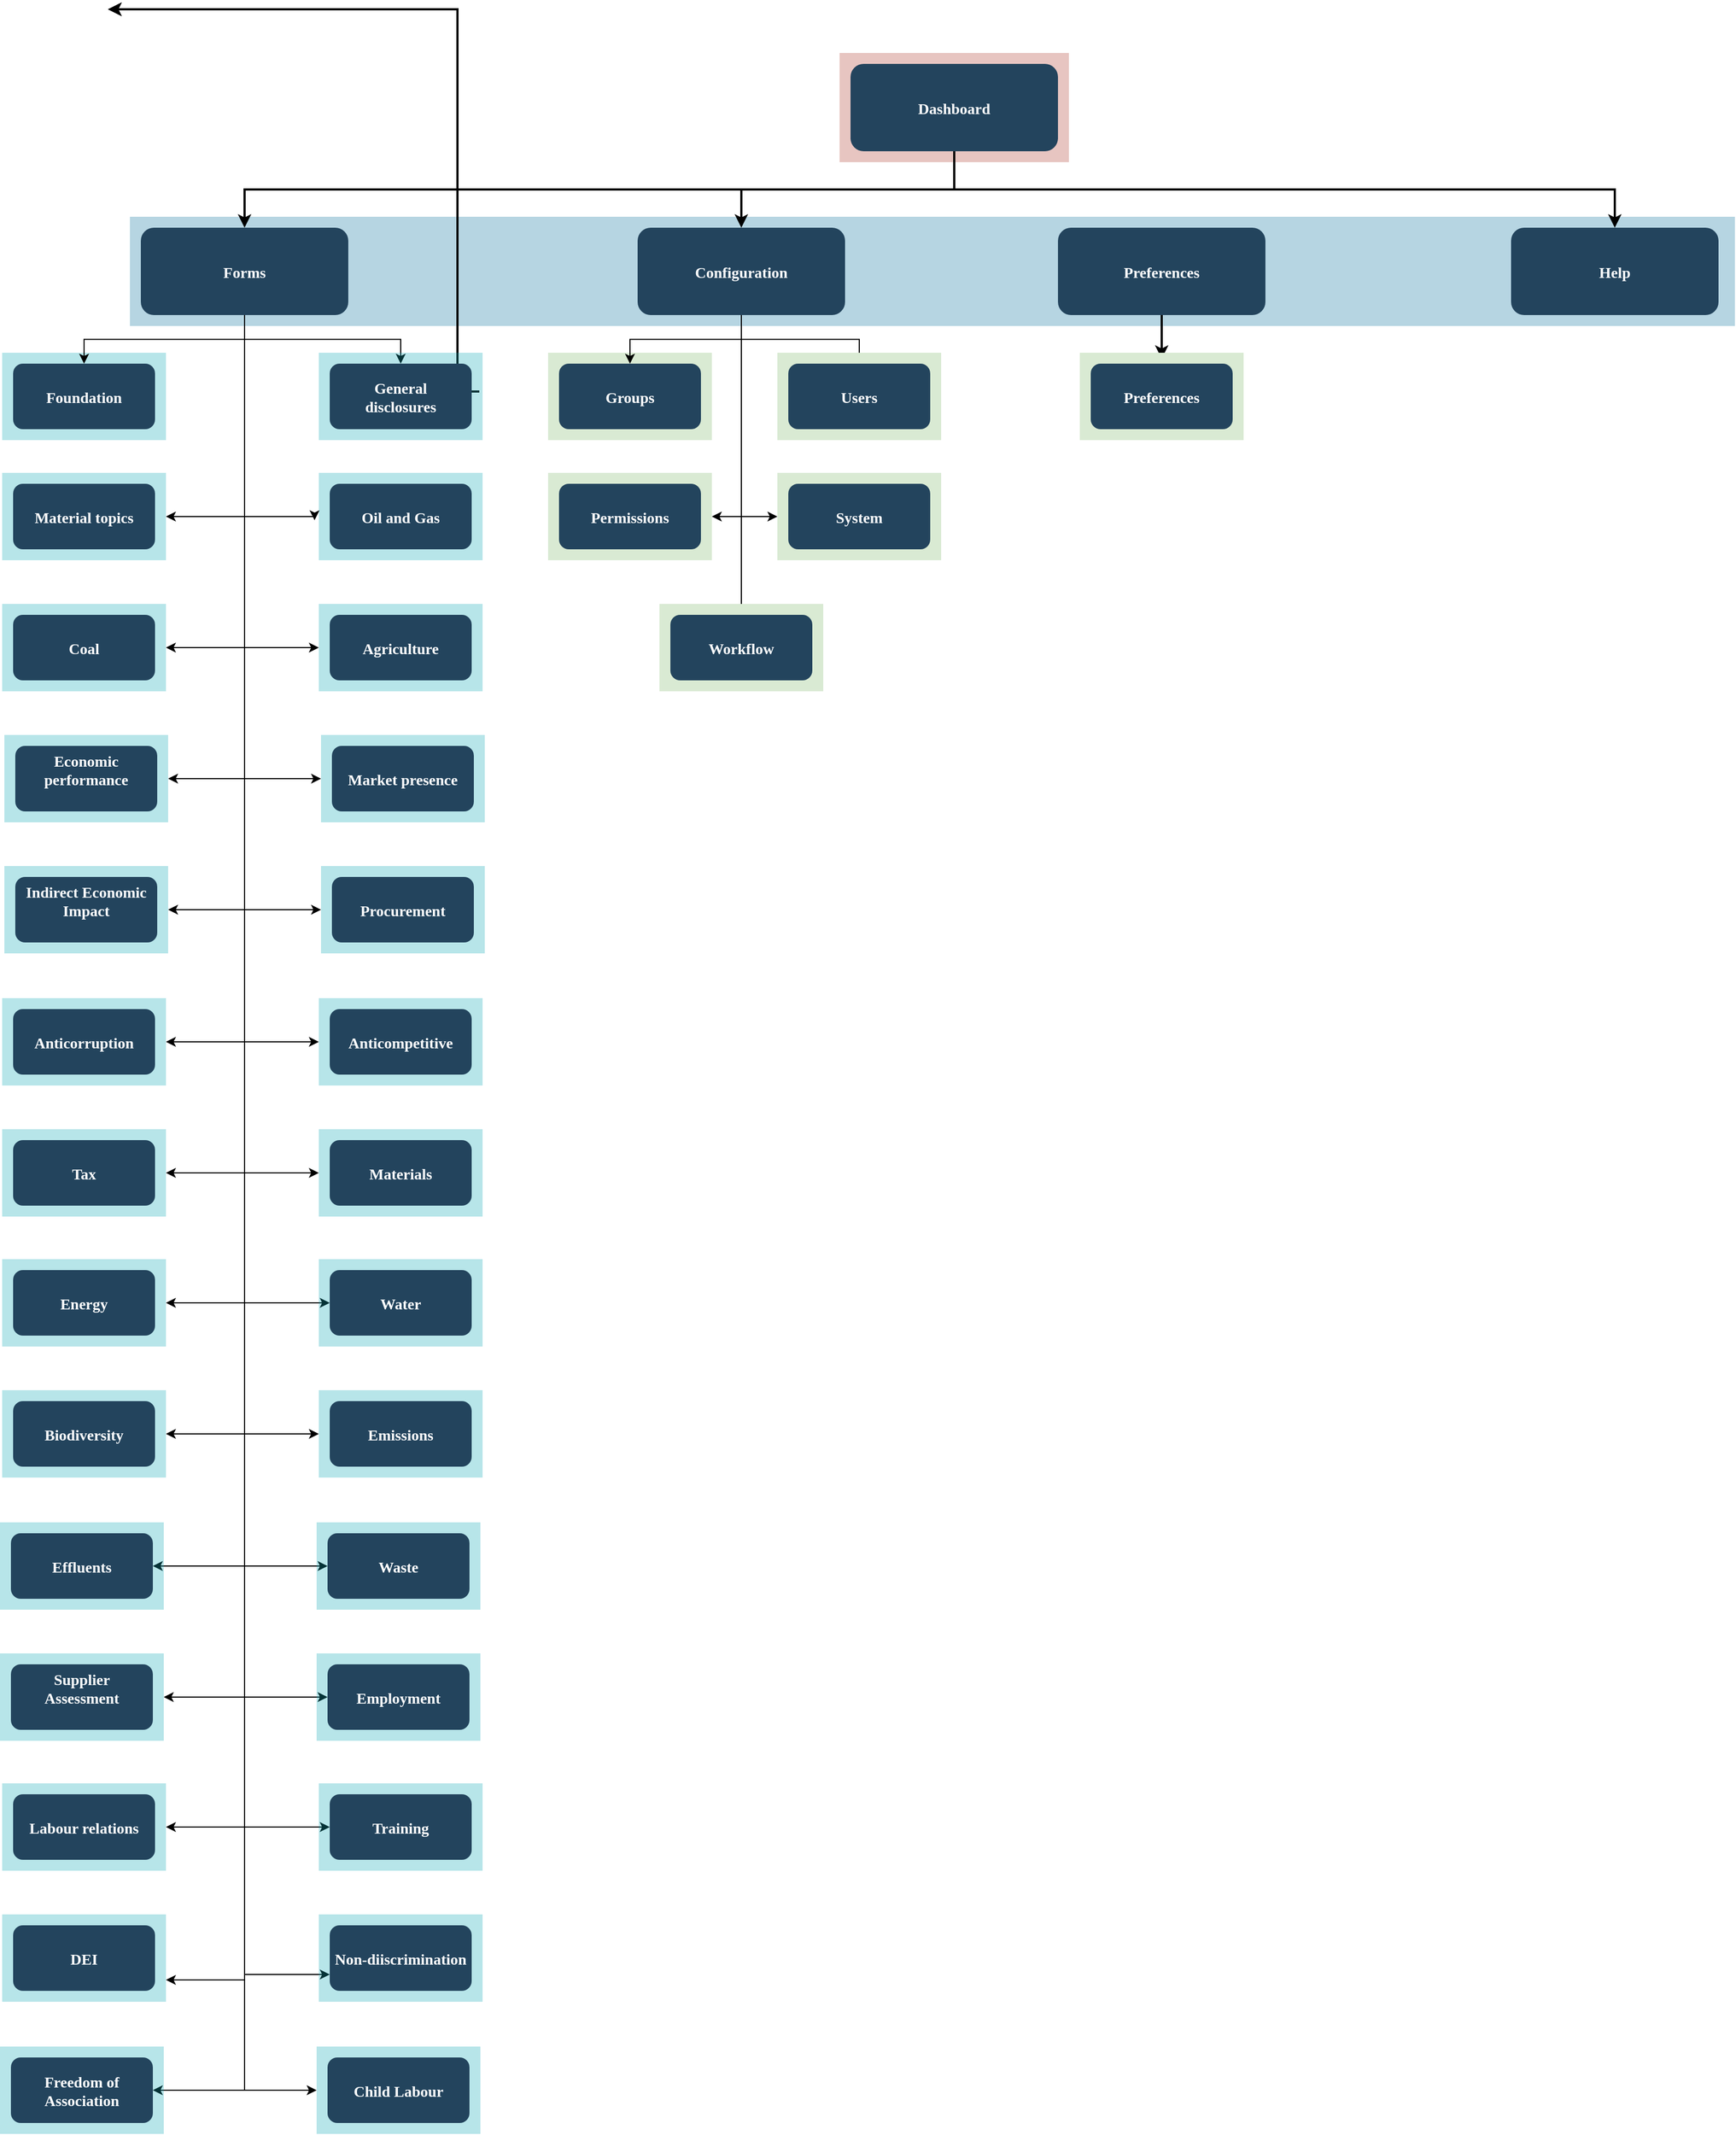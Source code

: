 <mxfile version="21.1.4" type="github">
  <diagram name="Page-1" id="2c0d36ab-eaac-3732-788b-9136903baeff">
    <mxGraphModel dx="4833.5" dy="2853" grid="1" gridSize="10" guides="1" tooltips="1" connect="1" arrows="1" fold="1" page="1" pageScale="1.5" pageWidth="1169" pageHeight="827" background="none" math="0" shadow="0">
      <root>
        <mxCell id="0" />
        <mxCell id="1" parent="0" />
        <mxCell id="123" value="" style="fillColor=#AE4132;strokeColor=none;opacity=30;" parent="1" vertex="1">
          <mxGeometry x="747" y="175.5" width="210" height="100.0" as="geometry" />
        </mxCell>
        <mxCell id="122" value="" style="fillColor=#10739E;strokeColor=none;opacity=30;" parent="1" vertex="1">
          <mxGeometry x="97" y="325.5" width="1470" height="100.0" as="geometry" />
        </mxCell>
        <mxCell id="111" value="" style="fillColor=#D9EAD3;strokeColor=none" parent="1" vertex="1">
          <mxGeometry x="480" y="450.0" width="150" height="80" as="geometry" />
        </mxCell>
        <mxCell id="108" value="" style="fillColor=#12AAB5;strokeColor=none;opacity=30;" parent="1" vertex="1">
          <mxGeometry x="-20.0" y="450" width="150" height="80" as="geometry" />
        </mxCell>
        <mxCell id="2" value="Dashboard" style="rounded=1;fillColor=#23445D;gradientColor=none;strokeColor=none;fontColor=#FFFFFF;fontStyle=1;fontFamily=Tahoma;fontSize=14" parent="1" vertex="1">
          <mxGeometry x="757" y="185.5" width="190" height="80" as="geometry" />
        </mxCell>
        <mxCell id="4" value="Help" style="rounded=1;fillColor=#23445D;gradientColor=none;strokeColor=none;fontColor=#FFFFFF;fontStyle=1;fontFamily=Tahoma;fontSize=14" parent="1" vertex="1">
          <mxGeometry x="1362.0" y="335.5" width="190" height="80" as="geometry" />
        </mxCell>
        <mxCell id="9" value="" style="edgeStyle=elbowEdgeStyle;elbow=vertical;strokeWidth=2;rounded=0" parent="1" source="2" target="4" edge="1">
          <mxGeometry x="337" y="215.5" width="100" height="100" as="geometry">
            <mxPoint x="337" y="315.5" as="sourcePoint" />
            <mxPoint x="437" y="215.5" as="targetPoint" />
          </mxGeometry>
        </mxCell>
        <mxCell id="10" value="Preferences" style="rounded=1;fillColor=#23445D;gradientColor=none;strokeColor=none;fontColor=#FFFFFF;fontStyle=1;fontFamily=Tahoma;fontSize=14" parent="1" vertex="1">
          <mxGeometry x="947" y="335.5" width="190" height="80" as="geometry" />
        </mxCell>
        <mxCell id="-G2UdXY7vb77so0GBM8C-166" value="" style="edgeStyle=orthogonalEdgeStyle;rounded=0;orthogonalLoop=1;jettySize=auto;html=1;" edge="1" parent="1" source="12" target="15">
          <mxGeometry relative="1" as="geometry" />
        </mxCell>
        <mxCell id="-G2UdXY7vb77so0GBM8C-169" style="edgeStyle=orthogonalEdgeStyle;rounded=0;orthogonalLoop=1;jettySize=auto;html=1;" edge="1" parent="1" source="12" target="-G2UdXY7vb77so0GBM8C-168">
          <mxGeometry relative="1" as="geometry" />
        </mxCell>
        <mxCell id="-G2UdXY7vb77so0GBM8C-176" style="edgeStyle=orthogonalEdgeStyle;rounded=0;orthogonalLoop=1;jettySize=auto;html=1;entryX=0;entryY=0.5;entryDx=0;entryDy=0;" edge="1" parent="1" source="12" target="-G2UdXY7vb77so0GBM8C-173">
          <mxGeometry relative="1" as="geometry" />
        </mxCell>
        <mxCell id="-G2UdXY7vb77so0GBM8C-177" style="edgeStyle=orthogonalEdgeStyle;rounded=0;orthogonalLoop=1;jettySize=auto;html=1;entryX=1;entryY=0.5;entryDx=0;entryDy=0;" edge="1" parent="1" source="12" target="-G2UdXY7vb77so0GBM8C-171">
          <mxGeometry relative="1" as="geometry" />
        </mxCell>
        <mxCell id="-G2UdXY7vb77so0GBM8C-183" style="edgeStyle=orthogonalEdgeStyle;rounded=0;orthogonalLoop=1;jettySize=auto;html=1;entryX=0.5;entryY=0;entryDx=0;entryDy=0;" edge="1" parent="1" source="12" target="-G2UdXY7vb77so0GBM8C-182">
          <mxGeometry relative="1" as="geometry" />
        </mxCell>
        <mxCell id="12" value="Configuration" style="rounded=1;fillColor=#23445D;gradientColor=none;strokeColor=none;fontColor=#FFFFFF;fontStyle=1;fontFamily=Tahoma;fontSize=14" parent="1" vertex="1">
          <mxGeometry x="562.0" y="335.5" width="190" height="80" as="geometry" />
        </mxCell>
        <mxCell id="-G2UdXY7vb77so0GBM8C-127" style="edgeStyle=orthogonalEdgeStyle;rounded=0;orthogonalLoop=1;jettySize=auto;html=1;" edge="1" parent="1" source="13" target="14">
          <mxGeometry relative="1" as="geometry" />
        </mxCell>
        <mxCell id="-G2UdXY7vb77so0GBM8C-128" style="edgeStyle=orthogonalEdgeStyle;rounded=0;orthogonalLoop=1;jettySize=auto;html=1;" edge="1" parent="1" source="13" target="-G2UdXY7vb77so0GBM8C-124">
          <mxGeometry relative="1" as="geometry" />
        </mxCell>
        <mxCell id="-G2UdXY7vb77so0GBM8C-138" style="edgeStyle=orthogonalEdgeStyle;rounded=0;orthogonalLoop=1;jettySize=auto;html=1;entryX=1;entryY=0.5;entryDx=0;entryDy=0;" edge="1" parent="1" source="13" target="-G2UdXY7vb77so0GBM8C-129">
          <mxGeometry relative="1" as="geometry" />
        </mxCell>
        <mxCell id="-G2UdXY7vb77so0GBM8C-139" style="edgeStyle=orthogonalEdgeStyle;rounded=0;orthogonalLoop=1;jettySize=auto;html=1;entryX=-0.026;entryY=0.542;entryDx=0;entryDy=0;entryPerimeter=0;" edge="1" parent="1" source="13" target="-G2UdXY7vb77so0GBM8C-133">
          <mxGeometry relative="1" as="geometry">
            <Array as="points">
              <mxPoint x="202" y="600" />
              <mxPoint x="266" y="600" />
            </Array>
          </mxGeometry>
        </mxCell>
        <mxCell id="-G2UdXY7vb77so0GBM8C-140" style="edgeStyle=orthogonalEdgeStyle;rounded=0;orthogonalLoop=1;jettySize=auto;html=1;entryX=1;entryY=0.5;entryDx=0;entryDy=0;" edge="1" parent="1" source="13" target="-G2UdXY7vb77so0GBM8C-131">
          <mxGeometry relative="1" as="geometry" />
        </mxCell>
        <mxCell id="-G2UdXY7vb77so0GBM8C-141" style="edgeStyle=orthogonalEdgeStyle;rounded=0;orthogonalLoop=1;jettySize=auto;html=1;entryX=0;entryY=0.5;entryDx=0;entryDy=0;" edge="1" parent="1" source="13" target="-G2UdXY7vb77so0GBM8C-135">
          <mxGeometry relative="1" as="geometry" />
        </mxCell>
        <mxCell id="-G2UdXY7vb77so0GBM8C-158" style="edgeStyle=orthogonalEdgeStyle;rounded=0;orthogonalLoop=1;jettySize=auto;html=1;entryX=1;entryY=0.5;entryDx=0;entryDy=0;" edge="1" parent="1" source="13" target="-G2UdXY7vb77so0GBM8C-142">
          <mxGeometry relative="1" as="geometry" />
        </mxCell>
        <mxCell id="-G2UdXY7vb77so0GBM8C-159" style="edgeStyle=orthogonalEdgeStyle;rounded=0;orthogonalLoop=1;jettySize=auto;html=1;entryX=1;entryY=0.5;entryDx=0;entryDy=0;" edge="1" parent="1" source="13" target="-G2UdXY7vb77so0GBM8C-144">
          <mxGeometry relative="1" as="geometry" />
        </mxCell>
        <mxCell id="-G2UdXY7vb77so0GBM8C-160" style="edgeStyle=orthogonalEdgeStyle;rounded=0;orthogonalLoop=1;jettySize=auto;html=1;entryX=1;entryY=0.5;entryDx=0;entryDy=0;" edge="1" parent="1" source="13" target="-G2UdXY7vb77so0GBM8C-150">
          <mxGeometry relative="1" as="geometry" />
        </mxCell>
        <mxCell id="-G2UdXY7vb77so0GBM8C-161" style="edgeStyle=orthogonalEdgeStyle;rounded=0;orthogonalLoop=1;jettySize=auto;html=1;entryX=1;entryY=0.5;entryDx=0;entryDy=0;" edge="1" parent="1" source="13" target="-G2UdXY7vb77so0GBM8C-152">
          <mxGeometry relative="1" as="geometry" />
        </mxCell>
        <mxCell id="-G2UdXY7vb77so0GBM8C-162" style="edgeStyle=orthogonalEdgeStyle;rounded=0;orthogonalLoop=1;jettySize=auto;html=1;entryX=0;entryY=0.5;entryDx=0;entryDy=0;" edge="1" parent="1" source="13" target="-G2UdXY7vb77so0GBM8C-146">
          <mxGeometry relative="1" as="geometry" />
        </mxCell>
        <mxCell id="-G2UdXY7vb77so0GBM8C-163" style="edgeStyle=orthogonalEdgeStyle;rounded=0;orthogonalLoop=1;jettySize=auto;html=1;entryX=0;entryY=0.5;entryDx=0;entryDy=0;" edge="1" parent="1" source="13" target="-G2UdXY7vb77so0GBM8C-148">
          <mxGeometry relative="1" as="geometry" />
        </mxCell>
        <mxCell id="-G2UdXY7vb77so0GBM8C-164" style="edgeStyle=orthogonalEdgeStyle;rounded=0;orthogonalLoop=1;jettySize=auto;html=1;entryX=0;entryY=0.5;entryDx=0;entryDy=0;" edge="1" parent="1" source="13" target="-G2UdXY7vb77so0GBM8C-154">
          <mxGeometry relative="1" as="geometry" />
        </mxCell>
        <mxCell id="-G2UdXY7vb77so0GBM8C-165" style="edgeStyle=orthogonalEdgeStyle;rounded=0;orthogonalLoop=1;jettySize=auto;html=1;entryX=0;entryY=0.5;entryDx=0;entryDy=0;" edge="1" parent="1" source="13" target="-G2UdXY7vb77so0GBM8C-156">
          <mxGeometry relative="1" as="geometry" />
        </mxCell>
        <mxCell id="-G2UdXY7vb77so0GBM8C-200" style="edgeStyle=orthogonalEdgeStyle;rounded=0;orthogonalLoop=1;jettySize=auto;html=1;entryX=1;entryY=0.5;entryDx=0;entryDy=0;" edge="1" parent="1" source="13" target="-G2UdXY7vb77so0GBM8C-184">
          <mxGeometry relative="1" as="geometry" />
        </mxCell>
        <mxCell id="-G2UdXY7vb77so0GBM8C-218" style="edgeStyle=orthogonalEdgeStyle;rounded=0;orthogonalLoop=1;jettySize=auto;html=1;entryX=0;entryY=0.5;entryDx=0;entryDy=0;" edge="1" parent="1" source="13" target="-G2UdXY7vb77so0GBM8C-189">
          <mxGeometry relative="1" as="geometry" />
        </mxCell>
        <mxCell id="-G2UdXY7vb77so0GBM8C-219" style="edgeStyle=orthogonalEdgeStyle;rounded=0;orthogonalLoop=1;jettySize=auto;html=1;entryX=1;entryY=0.5;entryDx=0;entryDy=0;" edge="1" parent="1" source="13" target="-G2UdXY7vb77so0GBM8C-186">
          <mxGeometry relative="1" as="geometry" />
        </mxCell>
        <mxCell id="-G2UdXY7vb77so0GBM8C-220" style="edgeStyle=orthogonalEdgeStyle;rounded=0;orthogonalLoop=1;jettySize=auto;html=1;entryX=0;entryY=0.5;entryDx=0;entryDy=0;" edge="1" parent="1" source="13" target="-G2UdXY7vb77so0GBM8C-190">
          <mxGeometry relative="1" as="geometry" />
        </mxCell>
        <mxCell id="-G2UdXY7vb77so0GBM8C-221" style="edgeStyle=orthogonalEdgeStyle;rounded=0;orthogonalLoop=1;jettySize=auto;html=1;entryX=1;entryY=0.5;entryDx=0;entryDy=0;" edge="1" parent="1" source="13" target="-G2UdXY7vb77so0GBM8C-193">
          <mxGeometry relative="1" as="geometry" />
        </mxCell>
        <mxCell id="-G2UdXY7vb77so0GBM8C-222" style="edgeStyle=orthogonalEdgeStyle;rounded=0;orthogonalLoop=1;jettySize=auto;html=1;entryX=0;entryY=0.5;entryDx=0;entryDy=0;" edge="1" parent="1" source="13" target="-G2UdXY7vb77so0GBM8C-197">
          <mxGeometry relative="1" as="geometry" />
        </mxCell>
        <mxCell id="-G2UdXY7vb77so0GBM8C-223" style="edgeStyle=orthogonalEdgeStyle;rounded=0;orthogonalLoop=1;jettySize=auto;html=1;entryX=1;entryY=0.5;entryDx=0;entryDy=0;" edge="1" parent="1" source="13" target="-G2UdXY7vb77so0GBM8C-194">
          <mxGeometry relative="1" as="geometry" />
        </mxCell>
        <mxCell id="-G2UdXY7vb77so0GBM8C-224" style="edgeStyle=orthogonalEdgeStyle;rounded=0;orthogonalLoop=1;jettySize=auto;html=1;entryX=0;entryY=0.5;entryDx=0;entryDy=0;" edge="1" parent="1" source="13" target="-G2UdXY7vb77so0GBM8C-199">
          <mxGeometry relative="1" as="geometry" />
        </mxCell>
        <mxCell id="-G2UdXY7vb77so0GBM8C-225" style="edgeStyle=orthogonalEdgeStyle;rounded=0;orthogonalLoop=1;jettySize=auto;html=1;entryX=1;entryY=0.5;entryDx=0;entryDy=0;" edge="1" parent="1" source="13" target="-G2UdXY7vb77so0GBM8C-202">
          <mxGeometry relative="1" as="geometry" />
        </mxCell>
        <mxCell id="-G2UdXY7vb77so0GBM8C-226" style="edgeStyle=orthogonalEdgeStyle;rounded=0;orthogonalLoop=1;jettySize=auto;html=1;entryX=0;entryY=0.5;entryDx=0;entryDy=0;" edge="1" parent="1" source="13" target="-G2UdXY7vb77so0GBM8C-207">
          <mxGeometry relative="1" as="geometry" />
        </mxCell>
        <mxCell id="-G2UdXY7vb77so0GBM8C-227" style="edgeStyle=orthogonalEdgeStyle;rounded=0;orthogonalLoop=1;jettySize=auto;html=1;entryX=1;entryY=0.75;entryDx=0;entryDy=0;" edge="1" parent="1" source="13" target="-G2UdXY7vb77so0GBM8C-204">
          <mxGeometry relative="1" as="geometry" />
        </mxCell>
        <mxCell id="-G2UdXY7vb77so0GBM8C-228" style="edgeStyle=orthogonalEdgeStyle;rounded=0;orthogonalLoop=1;jettySize=auto;html=1;entryX=0;entryY=0.75;entryDx=0;entryDy=0;" edge="1" parent="1" source="13" target="-G2UdXY7vb77so0GBM8C-209">
          <mxGeometry relative="1" as="geometry" />
        </mxCell>
        <mxCell id="-G2UdXY7vb77so0GBM8C-229" style="edgeStyle=orthogonalEdgeStyle;rounded=0;orthogonalLoop=1;jettySize=auto;html=1;entryX=1;entryY=0.5;entryDx=0;entryDy=0;" edge="1" parent="1" source="13" target="-G2UdXY7vb77so0GBM8C-211">
          <mxGeometry relative="1" as="geometry" />
        </mxCell>
        <mxCell id="-G2UdXY7vb77so0GBM8C-230" style="edgeStyle=orthogonalEdgeStyle;rounded=0;orthogonalLoop=1;jettySize=auto;html=1;entryX=0;entryY=0.5;entryDx=0;entryDy=0;" edge="1" parent="1" source="13" target="-G2UdXY7vb77so0GBM8C-214">
          <mxGeometry relative="1" as="geometry" />
        </mxCell>
        <mxCell id="13" value="Forms" style="rounded=1;fillColor=#23445D;gradientColor=none;strokeColor=none;fontColor=#FFFFFF;fontStyle=1;fontFamily=Tahoma;fontSize=14" parent="1" vertex="1">
          <mxGeometry x="107" y="335.5" width="190" height="80" as="geometry" />
        </mxCell>
        <mxCell id="14" value="Foundation" style="rounded=1;fillColor=#23445D;gradientColor=none;strokeColor=none;fontColor=#FFFFFF;fontStyle=1;fontFamily=Tahoma;fontSize=14" parent="1" vertex="1">
          <mxGeometry x="-10" y="460" width="130" height="60" as="geometry" />
        </mxCell>
        <mxCell id="15" value="Groups" style="rounded=1;fillColor=#23445D;gradientColor=none;strokeColor=none;fontColor=#FFFFFF;fontStyle=1;fontFamily=Tahoma;fontSize=14" parent="1" vertex="1">
          <mxGeometry x="490" y="460" width="130" height="60" as="geometry" />
        </mxCell>
        <mxCell id="59" value="" style="edgeStyle=elbowEdgeStyle;elbow=vertical;strokeWidth=2;rounded=0" parent="1" source="2" target="12" edge="1">
          <mxGeometry x="347" y="225.5" width="100" height="100" as="geometry">
            <mxPoint x="862.0" y="275.5" as="sourcePoint" />
            <mxPoint x="1467.0" y="345.5" as="targetPoint" />
          </mxGeometry>
        </mxCell>
        <mxCell id="61" value="" style="edgeStyle=elbowEdgeStyle;elbow=vertical;strokeWidth=2;rounded=0" parent="1" source="2" target="13" edge="1">
          <mxGeometry x="-23" y="135.5" width="100" height="100" as="geometry">
            <mxPoint x="-23" y="235.5" as="sourcePoint" />
            <mxPoint x="77" y="135.5" as="targetPoint" />
          </mxGeometry>
        </mxCell>
        <mxCell id="70" value="" style="edgeStyle=elbowEdgeStyle;elbow=horizontal;strokeWidth=2;rounded=0" parent="1" target="26" edge="1">
          <mxGeometry x="-23" y="135.5" width="100" height="100" as="geometry">
            <mxPoint x="417" y="485.5" as="sourcePoint" />
            <mxPoint x="77" y="135.5" as="targetPoint" />
            <Array as="points">
              <mxPoint x="397" y="535.5" />
            </Array>
          </mxGeometry>
        </mxCell>
        <mxCell id="71" value="" style="edgeStyle=elbowEdgeStyle;elbow=horizontal;strokeWidth=2;rounded=0" parent="1" target="27" edge="1">
          <mxGeometry x="-23" y="135.5" width="100" height="100" as="geometry">
            <mxPoint x="417" y="485.5" as="sourcePoint" />
            <mxPoint x="77" y="135.5" as="targetPoint" />
            <Array as="points">
              <mxPoint x="397" y="575.5" />
            </Array>
          </mxGeometry>
        </mxCell>
        <mxCell id="72" value="" style="edgeStyle=elbowEdgeStyle;elbow=horizontal;strokeWidth=2;rounded=0" parent="1" target="28" edge="1">
          <mxGeometry x="-23" y="135.5" width="100" height="100" as="geometry">
            <mxPoint x="417" y="485.5" as="sourcePoint" />
            <mxPoint x="77" y="135.5" as="targetPoint" />
            <Array as="points">
              <mxPoint x="397" y="615.5" />
            </Array>
          </mxGeometry>
        </mxCell>
        <mxCell id="103" value="" style="edgeStyle=elbowEdgeStyle;elbow=vertical;strokeWidth=2;rounded=0" parent="1" source="10" edge="1">
          <mxGeometry x="-23" y="135.5" width="100" height="100" as="geometry">
            <mxPoint x="-23" y="235.5" as="sourcePoint" />
            <mxPoint x="1042" y="455.5" as="targetPoint" />
          </mxGeometry>
        </mxCell>
        <mxCell id="-G2UdXY7vb77so0GBM8C-123" value="" style="fillColor=#12AAB5;strokeColor=none;opacity=30;" vertex="1" parent="1">
          <mxGeometry x="270" y="450" width="150" height="80" as="geometry" />
        </mxCell>
        <mxCell id="-G2UdXY7vb77so0GBM8C-124" value="General&#xa;disclosures" style="rounded=1;fillColor=#23445D;gradientColor=none;strokeColor=none;fontColor=#FFFFFF;fontStyle=1;fontFamily=Tahoma;fontSize=14" vertex="1" parent="1">
          <mxGeometry x="280" y="460" width="130" height="60" as="geometry" />
        </mxCell>
        <mxCell id="-G2UdXY7vb77so0GBM8C-129" value="" style="fillColor=#12AAB5;strokeColor=none;opacity=30;" vertex="1" parent="1">
          <mxGeometry x="-20.0" y="560" width="150" height="80" as="geometry" />
        </mxCell>
        <mxCell id="-G2UdXY7vb77so0GBM8C-130" value="Material topics" style="rounded=1;fillColor=#23445D;gradientColor=none;strokeColor=none;fontColor=#FFFFFF;fontStyle=1;fontFamily=Tahoma;fontSize=14" vertex="1" parent="1">
          <mxGeometry x="-10" y="570" width="130" height="60" as="geometry" />
        </mxCell>
        <mxCell id="-G2UdXY7vb77so0GBM8C-131" value="" style="fillColor=#12AAB5;strokeColor=none;opacity=30;" vertex="1" parent="1">
          <mxGeometry x="-20.0" y="680" width="150" height="80" as="geometry" />
        </mxCell>
        <mxCell id="-G2UdXY7vb77so0GBM8C-132" value="Coal" style="rounded=1;fillColor=#23445D;gradientColor=none;strokeColor=none;fontColor=#FFFFFF;fontStyle=1;fontFamily=Tahoma;fontSize=14" vertex="1" parent="1">
          <mxGeometry x="-10" y="690" width="130" height="60" as="geometry" />
        </mxCell>
        <mxCell id="-G2UdXY7vb77so0GBM8C-133" value="" style="fillColor=#12AAB5;strokeColor=none;opacity=30;" vertex="1" parent="1">
          <mxGeometry x="270" y="560" width="150" height="80" as="geometry" />
        </mxCell>
        <mxCell id="-G2UdXY7vb77so0GBM8C-134" value="Oil and Gas" style="rounded=1;fillColor=#23445D;gradientColor=none;strokeColor=none;fontColor=#FFFFFF;fontStyle=1;fontFamily=Tahoma;fontSize=14" vertex="1" parent="1">
          <mxGeometry x="280" y="570" width="130" height="60" as="geometry" />
        </mxCell>
        <mxCell id="-G2UdXY7vb77so0GBM8C-135" value="" style="fillColor=#12AAB5;strokeColor=none;opacity=30;" vertex="1" parent="1">
          <mxGeometry x="270" y="680" width="150" height="80" as="geometry" />
        </mxCell>
        <mxCell id="-G2UdXY7vb77so0GBM8C-136" value="Agriculture" style="rounded=1;fillColor=#23445D;gradientColor=none;strokeColor=none;fontColor=#FFFFFF;fontStyle=1;fontFamily=Tahoma;fontSize=14" vertex="1" parent="1">
          <mxGeometry x="280" y="690" width="130" height="60" as="geometry" />
        </mxCell>
        <mxCell id="-G2UdXY7vb77so0GBM8C-142" value="" style="fillColor=#12AAB5;strokeColor=none;opacity=30;" vertex="1" parent="1">
          <mxGeometry x="-18.0" y="800" width="150" height="80" as="geometry" />
        </mxCell>
        <mxCell id="-G2UdXY7vb77so0GBM8C-143" value="Economic&#xa;performance&#xa;" style="rounded=1;fillColor=#23445D;gradientColor=none;strokeColor=none;fontColor=#FFFFFF;fontStyle=1;fontFamily=Tahoma;fontSize=14" vertex="1" parent="1">
          <mxGeometry x="-8" y="810" width="130" height="60" as="geometry" />
        </mxCell>
        <mxCell id="-G2UdXY7vb77so0GBM8C-144" value="" style="fillColor=#12AAB5;strokeColor=none;opacity=30;" vertex="1" parent="1">
          <mxGeometry x="-18.0" y="920" width="150" height="80" as="geometry" />
        </mxCell>
        <mxCell id="-G2UdXY7vb77so0GBM8C-145" value="Indirect Economic&#xa;Impact&#xa;" style="rounded=1;fillColor=#23445D;gradientColor=none;strokeColor=none;fontColor=#FFFFFF;fontStyle=1;fontFamily=Tahoma;fontSize=14" vertex="1" parent="1">
          <mxGeometry x="-8" y="930" width="130" height="60" as="geometry" />
        </mxCell>
        <mxCell id="-G2UdXY7vb77so0GBM8C-146" value="" style="fillColor=#12AAB5;strokeColor=none;opacity=30;" vertex="1" parent="1">
          <mxGeometry x="272" y="800" width="150" height="80" as="geometry" />
        </mxCell>
        <mxCell id="-G2UdXY7vb77so0GBM8C-147" value="Market presence" style="rounded=1;fillColor=#23445D;gradientColor=none;strokeColor=none;fontColor=#FFFFFF;fontStyle=1;fontFamily=Tahoma;fontSize=14" vertex="1" parent="1">
          <mxGeometry x="282" y="810" width="130" height="60" as="geometry" />
        </mxCell>
        <mxCell id="-G2UdXY7vb77so0GBM8C-148" value="" style="fillColor=#12AAB5;strokeColor=none;opacity=30;" vertex="1" parent="1">
          <mxGeometry x="272" y="920" width="150" height="80" as="geometry" />
        </mxCell>
        <mxCell id="-G2UdXY7vb77so0GBM8C-149" value="Procurement" style="rounded=1;fillColor=#23445D;gradientColor=none;strokeColor=none;fontColor=#FFFFFF;fontStyle=1;fontFamily=Tahoma;fontSize=14" vertex="1" parent="1">
          <mxGeometry x="282" y="930" width="130" height="60" as="geometry" />
        </mxCell>
        <mxCell id="-G2UdXY7vb77so0GBM8C-150" value="" style="fillColor=#12AAB5;strokeColor=none;opacity=30;" vertex="1" parent="1">
          <mxGeometry x="-20.0" y="1041" width="150" height="80" as="geometry" />
        </mxCell>
        <mxCell id="-G2UdXY7vb77so0GBM8C-151" value="Anticorruption" style="rounded=1;fillColor=#23445D;gradientColor=none;strokeColor=none;fontColor=#FFFFFF;fontStyle=1;fontFamily=Tahoma;fontSize=14" vertex="1" parent="1">
          <mxGeometry x="-10" y="1051" width="130" height="60" as="geometry" />
        </mxCell>
        <mxCell id="-G2UdXY7vb77so0GBM8C-152" value="" style="fillColor=#12AAB5;strokeColor=none;opacity=30;" vertex="1" parent="1">
          <mxGeometry x="-20.0" y="1161" width="150" height="80" as="geometry" />
        </mxCell>
        <mxCell id="-G2UdXY7vb77so0GBM8C-153" value="Tax" style="rounded=1;fillColor=#23445D;gradientColor=none;strokeColor=none;fontColor=#FFFFFF;fontStyle=1;fontFamily=Tahoma;fontSize=14" vertex="1" parent="1">
          <mxGeometry x="-10" y="1171" width="130" height="60" as="geometry" />
        </mxCell>
        <mxCell id="-G2UdXY7vb77so0GBM8C-154" value="" style="fillColor=#12AAB5;strokeColor=none;opacity=30;" vertex="1" parent="1">
          <mxGeometry x="270" y="1041" width="150" height="80" as="geometry" />
        </mxCell>
        <mxCell id="-G2UdXY7vb77so0GBM8C-155" value="Anticompetitive" style="rounded=1;fillColor=#23445D;gradientColor=none;strokeColor=none;fontColor=#FFFFFF;fontStyle=1;fontFamily=Tahoma;fontSize=14" vertex="1" parent="1">
          <mxGeometry x="280" y="1051" width="130" height="60" as="geometry" />
        </mxCell>
        <mxCell id="-G2UdXY7vb77so0GBM8C-156" value="" style="fillColor=#12AAB5;strokeColor=none;opacity=30;" vertex="1" parent="1">
          <mxGeometry x="270" y="1161" width="150" height="80" as="geometry" />
        </mxCell>
        <mxCell id="-G2UdXY7vb77so0GBM8C-157" value="Materials" style="rounded=1;fillColor=#23445D;gradientColor=none;strokeColor=none;fontColor=#FFFFFF;fontStyle=1;fontFamily=Tahoma;fontSize=14" vertex="1" parent="1">
          <mxGeometry x="280" y="1171" width="130" height="60" as="geometry" />
        </mxCell>
        <mxCell id="-G2UdXY7vb77so0GBM8C-167" value="" style="fillColor=#D9EAD3;strokeColor=none" vertex="1" parent="1">
          <mxGeometry x="690" y="450.0" width="150" height="80" as="geometry" />
        </mxCell>
        <mxCell id="-G2UdXY7vb77so0GBM8C-168" value="Users" style="rounded=1;fillColor=#23445D;gradientColor=none;strokeColor=none;fontColor=#FFFFFF;fontStyle=1;fontFamily=Tahoma;fontSize=14" vertex="1" parent="1">
          <mxGeometry x="700" y="460" width="130" height="60" as="geometry" />
        </mxCell>
        <mxCell id="-G2UdXY7vb77so0GBM8C-171" value="" style="fillColor=#D9EAD3;strokeColor=none" vertex="1" parent="1">
          <mxGeometry x="480" y="560.0" width="150" height="80" as="geometry" />
        </mxCell>
        <mxCell id="-G2UdXY7vb77so0GBM8C-172" value="Permissions" style="rounded=1;fillColor=#23445D;gradientColor=none;strokeColor=none;fontColor=#FFFFFF;fontStyle=1;fontFamily=Tahoma;fontSize=14" vertex="1" parent="1">
          <mxGeometry x="490" y="570" width="130" height="60" as="geometry" />
        </mxCell>
        <mxCell id="-G2UdXY7vb77so0GBM8C-173" value="" style="fillColor=#D9EAD3;strokeColor=none" vertex="1" parent="1">
          <mxGeometry x="690" y="560.0" width="150" height="80" as="geometry" />
        </mxCell>
        <mxCell id="-G2UdXY7vb77so0GBM8C-174" value="System" style="rounded=1;fillColor=#23445D;gradientColor=none;strokeColor=none;fontColor=#FFFFFF;fontStyle=1;fontFamily=Tahoma;fontSize=14" vertex="1" parent="1">
          <mxGeometry x="700" y="570" width="130" height="60" as="geometry" />
        </mxCell>
        <mxCell id="-G2UdXY7vb77so0GBM8C-178" value="" style="fillColor=#D9EAD3;strokeColor=none" vertex="1" parent="1">
          <mxGeometry x="967" y="450.0" width="150" height="80" as="geometry" />
        </mxCell>
        <mxCell id="-G2UdXY7vb77so0GBM8C-179" value="Preferences" style="rounded=1;fillColor=#23445D;gradientColor=none;strokeColor=none;fontColor=#FFFFFF;fontStyle=1;fontFamily=Tahoma;fontSize=14" vertex="1" parent="1">
          <mxGeometry x="977" y="460" width="130" height="60" as="geometry" />
        </mxCell>
        <mxCell id="-G2UdXY7vb77so0GBM8C-181" value="" style="fillColor=#D9EAD3;strokeColor=none" vertex="1" parent="1">
          <mxGeometry x="582" y="680.0" width="150" height="80" as="geometry" />
        </mxCell>
        <mxCell id="-G2UdXY7vb77so0GBM8C-182" value="Workflow" style="rounded=1;fillColor=#23445D;gradientColor=none;strokeColor=none;fontColor=#FFFFFF;fontStyle=1;fontFamily=Tahoma;fontSize=14" vertex="1" parent="1">
          <mxGeometry x="592" y="690" width="130" height="60" as="geometry" />
        </mxCell>
        <mxCell id="-G2UdXY7vb77so0GBM8C-184" value="" style="fillColor=#12AAB5;strokeColor=none;opacity=30;" vertex="1" parent="1">
          <mxGeometry x="-20.0" y="1280" width="150" height="80" as="geometry" />
        </mxCell>
        <mxCell id="-G2UdXY7vb77so0GBM8C-185" value="Energy" style="rounded=1;fillColor=#23445D;gradientColor=none;strokeColor=none;fontColor=#FFFFFF;fontStyle=1;fontFamily=Tahoma;fontSize=14" vertex="1" parent="1">
          <mxGeometry x="-10" y="1290" width="130" height="60" as="geometry" />
        </mxCell>
        <mxCell id="-G2UdXY7vb77so0GBM8C-186" value="" style="fillColor=#12AAB5;strokeColor=none;opacity=30;" vertex="1" parent="1">
          <mxGeometry x="-20.0" y="1400" width="150" height="80" as="geometry" />
        </mxCell>
        <mxCell id="-G2UdXY7vb77so0GBM8C-187" value="Biodiversity" style="rounded=1;fillColor=#23445D;gradientColor=none;strokeColor=none;fontColor=#FFFFFF;fontStyle=1;fontFamily=Tahoma;fontSize=14" vertex="1" parent="1">
          <mxGeometry x="-10" y="1410" width="130" height="60" as="geometry" />
        </mxCell>
        <mxCell id="-G2UdXY7vb77so0GBM8C-188" value="" style="fillColor=#12AAB5;strokeColor=none;opacity=30;" vertex="1" parent="1">
          <mxGeometry x="270" y="1280" width="150" height="80" as="geometry" />
        </mxCell>
        <mxCell id="-G2UdXY7vb77so0GBM8C-189" value="Water" style="rounded=1;fillColor=#23445D;gradientColor=none;strokeColor=none;fontColor=#FFFFFF;fontStyle=1;fontFamily=Tahoma;fontSize=14" vertex="1" parent="1">
          <mxGeometry x="280" y="1290" width="130" height="60" as="geometry" />
        </mxCell>
        <mxCell id="-G2UdXY7vb77so0GBM8C-190" value="" style="fillColor=#12AAB5;strokeColor=none;opacity=30;" vertex="1" parent="1">
          <mxGeometry x="270" y="1400" width="150" height="80" as="geometry" />
        </mxCell>
        <mxCell id="-G2UdXY7vb77so0GBM8C-191" value="Emissions" style="rounded=1;fillColor=#23445D;gradientColor=none;strokeColor=none;fontColor=#FFFFFF;fontStyle=1;fontFamily=Tahoma;fontSize=14" vertex="1" parent="1">
          <mxGeometry x="280" y="1410" width="130" height="60" as="geometry" />
        </mxCell>
        <mxCell id="-G2UdXY7vb77so0GBM8C-192" value="" style="fillColor=#12AAB5;strokeColor=none;opacity=30;" vertex="1" parent="1">
          <mxGeometry x="-22.0" y="1521" width="150" height="80" as="geometry" />
        </mxCell>
        <mxCell id="-G2UdXY7vb77so0GBM8C-193" value="Effluents" style="rounded=1;fillColor=#23445D;gradientColor=none;strokeColor=none;fontColor=#FFFFFF;fontStyle=1;fontFamily=Tahoma;fontSize=14" vertex="1" parent="1">
          <mxGeometry x="-12" y="1531" width="130" height="60" as="geometry" />
        </mxCell>
        <mxCell id="-G2UdXY7vb77so0GBM8C-194" value="" style="fillColor=#12AAB5;strokeColor=none;opacity=30;" vertex="1" parent="1">
          <mxGeometry x="-22.0" y="1641" width="150" height="80" as="geometry" />
        </mxCell>
        <mxCell id="-G2UdXY7vb77so0GBM8C-195" value="Supplier&#xa;Assessment&#xa;" style="rounded=1;fillColor=#23445D;gradientColor=none;strokeColor=none;fontColor=#FFFFFF;fontStyle=1;fontFamily=Tahoma;fontSize=14" vertex="1" parent="1">
          <mxGeometry x="-12" y="1651" width="130" height="60" as="geometry" />
        </mxCell>
        <mxCell id="-G2UdXY7vb77so0GBM8C-196" value="" style="fillColor=#12AAB5;strokeColor=none;opacity=30;" vertex="1" parent="1">
          <mxGeometry x="268" y="1521" width="150" height="80" as="geometry" />
        </mxCell>
        <mxCell id="-G2UdXY7vb77so0GBM8C-197" value="Waste" style="rounded=1;fillColor=#23445D;gradientColor=none;strokeColor=none;fontColor=#FFFFFF;fontStyle=1;fontFamily=Tahoma;fontSize=14" vertex="1" parent="1">
          <mxGeometry x="278" y="1531" width="130" height="60" as="geometry" />
        </mxCell>
        <mxCell id="-G2UdXY7vb77so0GBM8C-198" value="" style="fillColor=#12AAB5;strokeColor=none;opacity=30;" vertex="1" parent="1">
          <mxGeometry x="268" y="1641" width="150" height="80" as="geometry" />
        </mxCell>
        <mxCell id="-G2UdXY7vb77so0GBM8C-199" value="Employment" style="rounded=1;fillColor=#23445D;gradientColor=none;strokeColor=none;fontColor=#FFFFFF;fontStyle=1;fontFamily=Tahoma;fontSize=14" vertex="1" parent="1">
          <mxGeometry x="278" y="1651" width="130" height="60" as="geometry" />
        </mxCell>
        <mxCell id="-G2UdXY7vb77so0GBM8C-202" value="" style="fillColor=#12AAB5;strokeColor=none;opacity=30;" vertex="1" parent="1">
          <mxGeometry x="-20.0" y="1760" width="150" height="80" as="geometry" />
        </mxCell>
        <mxCell id="-G2UdXY7vb77so0GBM8C-203" value="Labour relations" style="rounded=1;fillColor=#23445D;gradientColor=none;strokeColor=none;fontColor=#FFFFFF;fontStyle=1;fontFamily=Tahoma;fontSize=14" vertex="1" parent="1">
          <mxGeometry x="-10" y="1770" width="130" height="60" as="geometry" />
        </mxCell>
        <mxCell id="-G2UdXY7vb77so0GBM8C-204" value="" style="fillColor=#12AAB5;strokeColor=none;opacity=30;" vertex="1" parent="1">
          <mxGeometry x="-20.0" y="1880" width="150" height="80" as="geometry" />
        </mxCell>
        <mxCell id="-G2UdXY7vb77so0GBM8C-205" value="DEI" style="rounded=1;fillColor=#23445D;gradientColor=none;strokeColor=none;fontColor=#FFFFFF;fontStyle=1;fontFamily=Tahoma;fontSize=14" vertex="1" parent="1">
          <mxGeometry x="-10" y="1890" width="130" height="60" as="geometry" />
        </mxCell>
        <mxCell id="-G2UdXY7vb77so0GBM8C-206" value="" style="fillColor=#12AAB5;strokeColor=none;opacity=30;" vertex="1" parent="1">
          <mxGeometry x="270" y="1760" width="150" height="80" as="geometry" />
        </mxCell>
        <mxCell id="-G2UdXY7vb77so0GBM8C-207" value="Training" style="rounded=1;fillColor=#23445D;gradientColor=none;strokeColor=none;fontColor=#FFFFFF;fontStyle=1;fontFamily=Tahoma;fontSize=14" vertex="1" parent="1">
          <mxGeometry x="280" y="1770" width="130" height="60" as="geometry" />
        </mxCell>
        <mxCell id="-G2UdXY7vb77so0GBM8C-208" value="" style="fillColor=#12AAB5;strokeColor=none;opacity=30;" vertex="1" parent="1">
          <mxGeometry x="270" y="1880" width="150" height="80" as="geometry" />
        </mxCell>
        <mxCell id="-G2UdXY7vb77so0GBM8C-209" value="Non-diiscrimination" style="rounded=1;fillColor=#23445D;gradientColor=none;strokeColor=none;fontColor=#FFFFFF;fontStyle=1;fontFamily=Tahoma;fontSize=14" vertex="1" parent="1">
          <mxGeometry x="280" y="1890" width="130" height="60" as="geometry" />
        </mxCell>
        <mxCell id="-G2UdXY7vb77so0GBM8C-210" value="" style="fillColor=#12AAB5;strokeColor=none;opacity=30;" vertex="1" parent="1">
          <mxGeometry x="-22.0" y="2001" width="150" height="80" as="geometry" />
        </mxCell>
        <mxCell id="-G2UdXY7vb77so0GBM8C-211" value="Freedom of&#xa;Association" style="rounded=1;fillColor=#23445D;gradientColor=none;strokeColor=none;fontColor=#FFFFFF;fontStyle=1;fontFamily=Tahoma;fontSize=14" vertex="1" parent="1">
          <mxGeometry x="-12" y="2011" width="130" height="60" as="geometry" />
        </mxCell>
        <mxCell id="-G2UdXY7vb77so0GBM8C-214" value="" style="fillColor=#12AAB5;strokeColor=none;opacity=30;" vertex="1" parent="1">
          <mxGeometry x="268" y="2001" width="150" height="80" as="geometry" />
        </mxCell>
        <mxCell id="-G2UdXY7vb77so0GBM8C-215" value="Child Labour" style="rounded=1;fillColor=#23445D;gradientColor=none;strokeColor=none;fontColor=#FFFFFF;fontStyle=1;fontFamily=Tahoma;fontSize=14" vertex="1" parent="1">
          <mxGeometry x="278" y="2011" width="130" height="60" as="geometry" />
        </mxCell>
      </root>
    </mxGraphModel>
  </diagram>
</mxfile>
